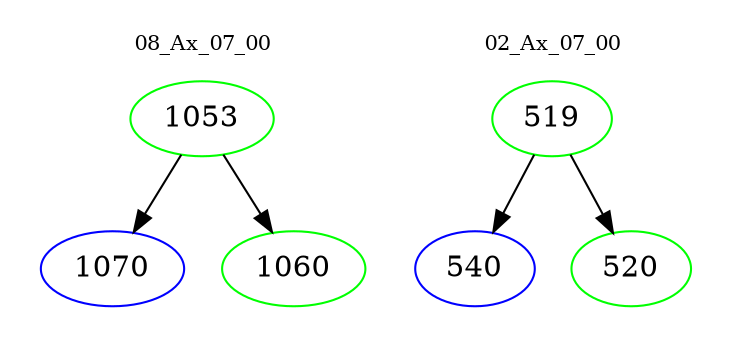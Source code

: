 digraph{
subgraph cluster_0 {
color = white
label = "08_Ax_07_00";
fontsize=10;
T0_1053 [label="1053", color="green"]
T0_1053 -> T0_1070 [color="black"]
T0_1070 [label="1070", color="blue"]
T0_1053 -> T0_1060 [color="black"]
T0_1060 [label="1060", color="green"]
}
subgraph cluster_1 {
color = white
label = "02_Ax_07_00";
fontsize=10;
T1_519 [label="519", color="green"]
T1_519 -> T1_540 [color="black"]
T1_540 [label="540", color="blue"]
T1_519 -> T1_520 [color="black"]
T1_520 [label="520", color="green"]
}
}
